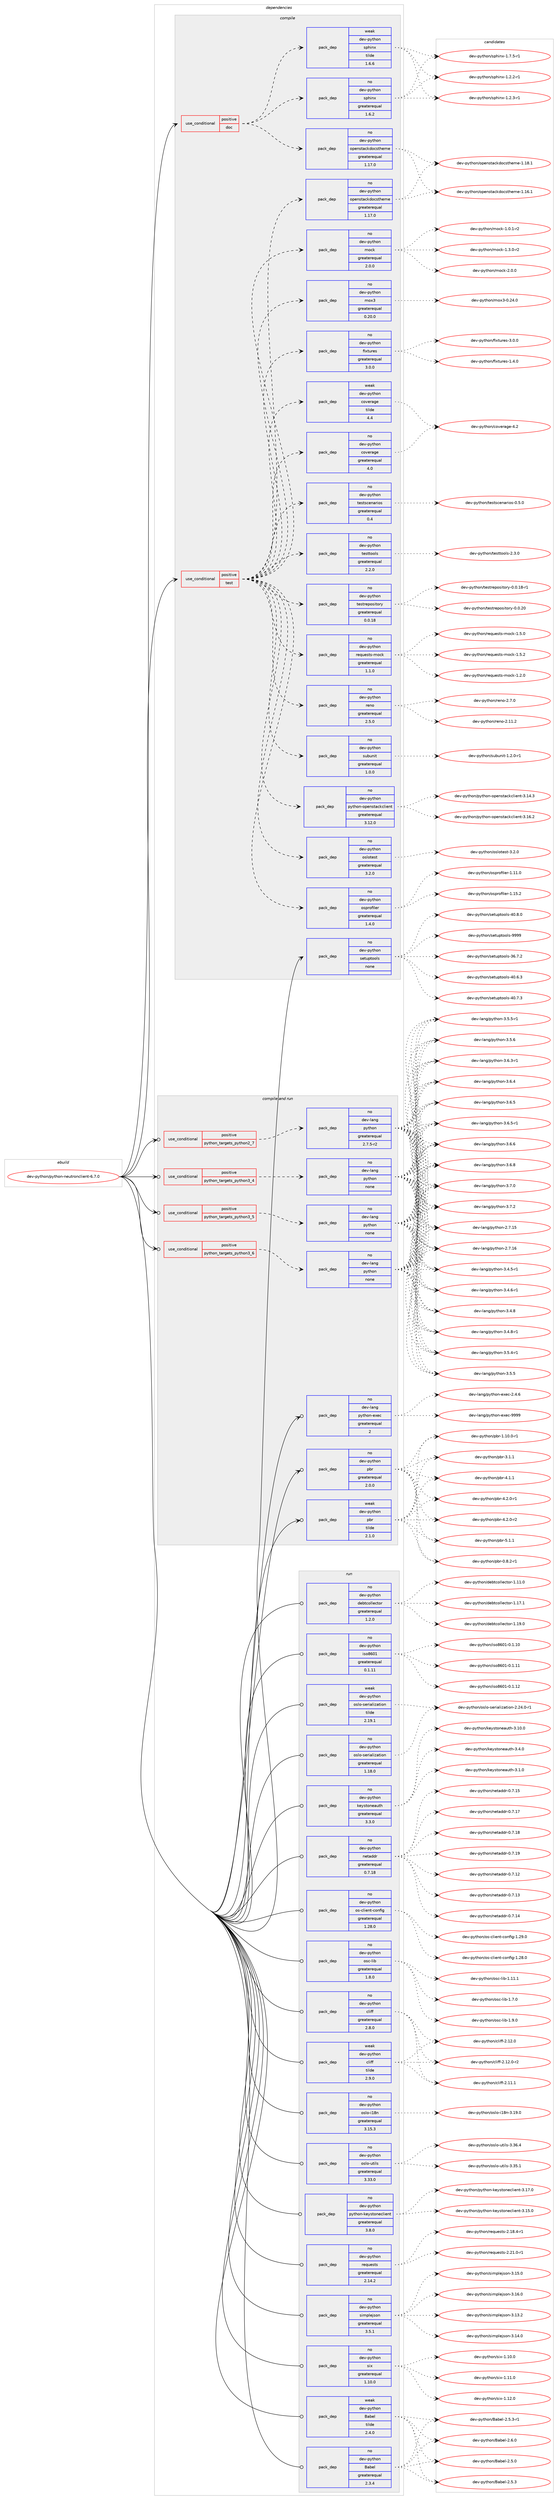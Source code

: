 digraph prolog {

# *************
# Graph options
# *************

newrank=true;
concentrate=true;
compound=true;
graph [rankdir=LR,fontname=Helvetica,fontsize=10,ranksep=1.5];#, ranksep=2.5, nodesep=0.2];
edge  [arrowhead=vee];
node  [fontname=Helvetica,fontsize=10];

# **********
# The ebuild
# **********

subgraph cluster_leftcol {
color=gray;
rank=same;
label=<<i>ebuild</i>>;
id [label="dev-python/python-neutronclient-6.7.0", color=red, width=4, href="../dev-python/python-neutronclient-6.7.0.svg"];
}

# ****************
# The dependencies
# ****************

subgraph cluster_midcol {
color=gray;
label=<<i>dependencies</i>>;
subgraph cluster_compile {
fillcolor="#eeeeee";
style=filled;
label=<<i>compile</i>>;
subgraph cond382905 {
dependency1435980 [label=<<TABLE BORDER="0" CELLBORDER="1" CELLSPACING="0" CELLPADDING="4"><TR><TD ROWSPAN="3" CELLPADDING="10">use_conditional</TD></TR><TR><TD>positive</TD></TR><TR><TD>doc</TD></TR></TABLE>>, shape=none, color=red];
subgraph pack1029721 {
dependency1435981 [label=<<TABLE BORDER="0" CELLBORDER="1" CELLSPACING="0" CELLPADDING="4" WIDTH="220"><TR><TD ROWSPAN="6" CELLPADDING="30">pack_dep</TD></TR><TR><TD WIDTH="110">no</TD></TR><TR><TD>dev-python</TD></TR><TR><TD>openstackdocstheme</TD></TR><TR><TD>greaterequal</TD></TR><TR><TD>1.17.0</TD></TR></TABLE>>, shape=none, color=blue];
}
dependency1435980:e -> dependency1435981:w [weight=20,style="dashed",arrowhead="vee"];
subgraph pack1029722 {
dependency1435982 [label=<<TABLE BORDER="0" CELLBORDER="1" CELLSPACING="0" CELLPADDING="4" WIDTH="220"><TR><TD ROWSPAN="6" CELLPADDING="30">pack_dep</TD></TR><TR><TD WIDTH="110">no</TD></TR><TR><TD>dev-python</TD></TR><TR><TD>sphinx</TD></TR><TR><TD>greaterequal</TD></TR><TR><TD>1.6.2</TD></TR></TABLE>>, shape=none, color=blue];
}
dependency1435980:e -> dependency1435982:w [weight=20,style="dashed",arrowhead="vee"];
subgraph pack1029723 {
dependency1435983 [label=<<TABLE BORDER="0" CELLBORDER="1" CELLSPACING="0" CELLPADDING="4" WIDTH="220"><TR><TD ROWSPAN="6" CELLPADDING="30">pack_dep</TD></TR><TR><TD WIDTH="110">weak</TD></TR><TR><TD>dev-python</TD></TR><TR><TD>sphinx</TD></TR><TR><TD>tilde</TD></TR><TR><TD>1.6.6</TD></TR></TABLE>>, shape=none, color=blue];
}
dependency1435980:e -> dependency1435983:w [weight=20,style="dashed",arrowhead="vee"];
}
id:e -> dependency1435980:w [weight=20,style="solid",arrowhead="vee"];
subgraph cond382906 {
dependency1435984 [label=<<TABLE BORDER="0" CELLBORDER="1" CELLSPACING="0" CELLPADDING="4"><TR><TD ROWSPAN="3" CELLPADDING="10">use_conditional</TD></TR><TR><TD>positive</TD></TR><TR><TD>test</TD></TR></TABLE>>, shape=none, color=red];
subgraph pack1029724 {
dependency1435985 [label=<<TABLE BORDER="0" CELLBORDER="1" CELLSPACING="0" CELLPADDING="4" WIDTH="220"><TR><TD ROWSPAN="6" CELLPADDING="30">pack_dep</TD></TR><TR><TD WIDTH="110">no</TD></TR><TR><TD>dev-python</TD></TR><TR><TD>coverage</TD></TR><TR><TD>greaterequal</TD></TR><TR><TD>4.0</TD></TR></TABLE>>, shape=none, color=blue];
}
dependency1435984:e -> dependency1435985:w [weight=20,style="dashed",arrowhead="vee"];
subgraph pack1029725 {
dependency1435986 [label=<<TABLE BORDER="0" CELLBORDER="1" CELLSPACING="0" CELLPADDING="4" WIDTH="220"><TR><TD ROWSPAN="6" CELLPADDING="30">pack_dep</TD></TR><TR><TD WIDTH="110">weak</TD></TR><TR><TD>dev-python</TD></TR><TR><TD>coverage</TD></TR><TR><TD>tilde</TD></TR><TR><TD>4.4</TD></TR></TABLE>>, shape=none, color=blue];
}
dependency1435984:e -> dependency1435986:w [weight=20,style="dashed",arrowhead="vee"];
subgraph pack1029726 {
dependency1435987 [label=<<TABLE BORDER="0" CELLBORDER="1" CELLSPACING="0" CELLPADDING="4" WIDTH="220"><TR><TD ROWSPAN="6" CELLPADDING="30">pack_dep</TD></TR><TR><TD WIDTH="110">no</TD></TR><TR><TD>dev-python</TD></TR><TR><TD>fixtures</TD></TR><TR><TD>greaterequal</TD></TR><TR><TD>3.0.0</TD></TR></TABLE>>, shape=none, color=blue];
}
dependency1435984:e -> dependency1435987:w [weight=20,style="dashed",arrowhead="vee"];
subgraph pack1029727 {
dependency1435988 [label=<<TABLE BORDER="0" CELLBORDER="1" CELLSPACING="0" CELLPADDING="4" WIDTH="220"><TR><TD ROWSPAN="6" CELLPADDING="30">pack_dep</TD></TR><TR><TD WIDTH="110">no</TD></TR><TR><TD>dev-python</TD></TR><TR><TD>mox3</TD></TR><TR><TD>greaterequal</TD></TR><TR><TD>0.20.0</TD></TR></TABLE>>, shape=none, color=blue];
}
dependency1435984:e -> dependency1435988:w [weight=20,style="dashed",arrowhead="vee"];
subgraph pack1029728 {
dependency1435989 [label=<<TABLE BORDER="0" CELLBORDER="1" CELLSPACING="0" CELLPADDING="4" WIDTH="220"><TR><TD ROWSPAN="6" CELLPADDING="30">pack_dep</TD></TR><TR><TD WIDTH="110">no</TD></TR><TR><TD>dev-python</TD></TR><TR><TD>mock</TD></TR><TR><TD>greaterequal</TD></TR><TR><TD>2.0.0</TD></TR></TABLE>>, shape=none, color=blue];
}
dependency1435984:e -> dependency1435989:w [weight=20,style="dashed",arrowhead="vee"];
subgraph pack1029729 {
dependency1435990 [label=<<TABLE BORDER="0" CELLBORDER="1" CELLSPACING="0" CELLPADDING="4" WIDTH="220"><TR><TD ROWSPAN="6" CELLPADDING="30">pack_dep</TD></TR><TR><TD WIDTH="110">no</TD></TR><TR><TD>dev-python</TD></TR><TR><TD>openstackdocstheme</TD></TR><TR><TD>greaterequal</TD></TR><TR><TD>1.17.0</TD></TR></TABLE>>, shape=none, color=blue];
}
dependency1435984:e -> dependency1435990:w [weight=20,style="dashed",arrowhead="vee"];
subgraph pack1029730 {
dependency1435991 [label=<<TABLE BORDER="0" CELLBORDER="1" CELLSPACING="0" CELLPADDING="4" WIDTH="220"><TR><TD ROWSPAN="6" CELLPADDING="30">pack_dep</TD></TR><TR><TD WIDTH="110">no</TD></TR><TR><TD>dev-python</TD></TR><TR><TD>oslotest</TD></TR><TR><TD>greaterequal</TD></TR><TR><TD>3.2.0</TD></TR></TABLE>>, shape=none, color=blue];
}
dependency1435984:e -> dependency1435991:w [weight=20,style="dashed",arrowhead="vee"];
subgraph pack1029731 {
dependency1435992 [label=<<TABLE BORDER="0" CELLBORDER="1" CELLSPACING="0" CELLPADDING="4" WIDTH="220"><TR><TD ROWSPAN="6" CELLPADDING="30">pack_dep</TD></TR><TR><TD WIDTH="110">no</TD></TR><TR><TD>dev-python</TD></TR><TR><TD>osprofiler</TD></TR><TR><TD>greaterequal</TD></TR><TR><TD>1.4.0</TD></TR></TABLE>>, shape=none, color=blue];
}
dependency1435984:e -> dependency1435992:w [weight=20,style="dashed",arrowhead="vee"];
subgraph pack1029732 {
dependency1435993 [label=<<TABLE BORDER="0" CELLBORDER="1" CELLSPACING="0" CELLPADDING="4" WIDTH="220"><TR><TD ROWSPAN="6" CELLPADDING="30">pack_dep</TD></TR><TR><TD WIDTH="110">no</TD></TR><TR><TD>dev-python</TD></TR><TR><TD>python-openstackclient</TD></TR><TR><TD>greaterequal</TD></TR><TR><TD>3.12.0</TD></TR></TABLE>>, shape=none, color=blue];
}
dependency1435984:e -> dependency1435993:w [weight=20,style="dashed",arrowhead="vee"];
subgraph pack1029733 {
dependency1435994 [label=<<TABLE BORDER="0" CELLBORDER="1" CELLSPACING="0" CELLPADDING="4" WIDTH="220"><TR><TD ROWSPAN="6" CELLPADDING="30">pack_dep</TD></TR><TR><TD WIDTH="110">no</TD></TR><TR><TD>dev-python</TD></TR><TR><TD>subunit</TD></TR><TR><TD>greaterequal</TD></TR><TR><TD>1.0.0</TD></TR></TABLE>>, shape=none, color=blue];
}
dependency1435984:e -> dependency1435994:w [weight=20,style="dashed",arrowhead="vee"];
subgraph pack1029734 {
dependency1435995 [label=<<TABLE BORDER="0" CELLBORDER="1" CELLSPACING="0" CELLPADDING="4" WIDTH="220"><TR><TD ROWSPAN="6" CELLPADDING="30">pack_dep</TD></TR><TR><TD WIDTH="110">no</TD></TR><TR><TD>dev-python</TD></TR><TR><TD>reno</TD></TR><TR><TD>greaterequal</TD></TR><TR><TD>2.5.0</TD></TR></TABLE>>, shape=none, color=blue];
}
dependency1435984:e -> dependency1435995:w [weight=20,style="dashed",arrowhead="vee"];
subgraph pack1029735 {
dependency1435996 [label=<<TABLE BORDER="0" CELLBORDER="1" CELLSPACING="0" CELLPADDING="4" WIDTH="220"><TR><TD ROWSPAN="6" CELLPADDING="30">pack_dep</TD></TR><TR><TD WIDTH="110">no</TD></TR><TR><TD>dev-python</TD></TR><TR><TD>requests-mock</TD></TR><TR><TD>greaterequal</TD></TR><TR><TD>1.1.0</TD></TR></TABLE>>, shape=none, color=blue];
}
dependency1435984:e -> dependency1435996:w [weight=20,style="dashed",arrowhead="vee"];
subgraph pack1029736 {
dependency1435997 [label=<<TABLE BORDER="0" CELLBORDER="1" CELLSPACING="0" CELLPADDING="4" WIDTH="220"><TR><TD ROWSPAN="6" CELLPADDING="30">pack_dep</TD></TR><TR><TD WIDTH="110">no</TD></TR><TR><TD>dev-python</TD></TR><TR><TD>testrepository</TD></TR><TR><TD>greaterequal</TD></TR><TR><TD>0.0.18</TD></TR></TABLE>>, shape=none, color=blue];
}
dependency1435984:e -> dependency1435997:w [weight=20,style="dashed",arrowhead="vee"];
subgraph pack1029737 {
dependency1435998 [label=<<TABLE BORDER="0" CELLBORDER="1" CELLSPACING="0" CELLPADDING="4" WIDTH="220"><TR><TD ROWSPAN="6" CELLPADDING="30">pack_dep</TD></TR><TR><TD WIDTH="110">no</TD></TR><TR><TD>dev-python</TD></TR><TR><TD>testtools</TD></TR><TR><TD>greaterequal</TD></TR><TR><TD>2.2.0</TD></TR></TABLE>>, shape=none, color=blue];
}
dependency1435984:e -> dependency1435998:w [weight=20,style="dashed",arrowhead="vee"];
subgraph pack1029738 {
dependency1435999 [label=<<TABLE BORDER="0" CELLBORDER="1" CELLSPACING="0" CELLPADDING="4" WIDTH="220"><TR><TD ROWSPAN="6" CELLPADDING="30">pack_dep</TD></TR><TR><TD WIDTH="110">no</TD></TR><TR><TD>dev-python</TD></TR><TR><TD>testscenarios</TD></TR><TR><TD>greaterequal</TD></TR><TR><TD>0.4</TD></TR></TABLE>>, shape=none, color=blue];
}
dependency1435984:e -> dependency1435999:w [weight=20,style="dashed",arrowhead="vee"];
}
id:e -> dependency1435984:w [weight=20,style="solid",arrowhead="vee"];
subgraph pack1029739 {
dependency1436000 [label=<<TABLE BORDER="0" CELLBORDER="1" CELLSPACING="0" CELLPADDING="4" WIDTH="220"><TR><TD ROWSPAN="6" CELLPADDING="30">pack_dep</TD></TR><TR><TD WIDTH="110">no</TD></TR><TR><TD>dev-python</TD></TR><TR><TD>setuptools</TD></TR><TR><TD>none</TD></TR><TR><TD></TD></TR></TABLE>>, shape=none, color=blue];
}
id:e -> dependency1436000:w [weight=20,style="solid",arrowhead="vee"];
}
subgraph cluster_compileandrun {
fillcolor="#eeeeee";
style=filled;
label=<<i>compile and run</i>>;
subgraph cond382907 {
dependency1436001 [label=<<TABLE BORDER="0" CELLBORDER="1" CELLSPACING="0" CELLPADDING="4"><TR><TD ROWSPAN="3" CELLPADDING="10">use_conditional</TD></TR><TR><TD>positive</TD></TR><TR><TD>python_targets_python2_7</TD></TR></TABLE>>, shape=none, color=red];
subgraph pack1029740 {
dependency1436002 [label=<<TABLE BORDER="0" CELLBORDER="1" CELLSPACING="0" CELLPADDING="4" WIDTH="220"><TR><TD ROWSPAN="6" CELLPADDING="30">pack_dep</TD></TR><TR><TD WIDTH="110">no</TD></TR><TR><TD>dev-lang</TD></TR><TR><TD>python</TD></TR><TR><TD>greaterequal</TD></TR><TR><TD>2.7.5-r2</TD></TR></TABLE>>, shape=none, color=blue];
}
dependency1436001:e -> dependency1436002:w [weight=20,style="dashed",arrowhead="vee"];
}
id:e -> dependency1436001:w [weight=20,style="solid",arrowhead="odotvee"];
subgraph cond382908 {
dependency1436003 [label=<<TABLE BORDER="0" CELLBORDER="1" CELLSPACING="0" CELLPADDING="4"><TR><TD ROWSPAN="3" CELLPADDING="10">use_conditional</TD></TR><TR><TD>positive</TD></TR><TR><TD>python_targets_python3_4</TD></TR></TABLE>>, shape=none, color=red];
subgraph pack1029741 {
dependency1436004 [label=<<TABLE BORDER="0" CELLBORDER="1" CELLSPACING="0" CELLPADDING="4" WIDTH="220"><TR><TD ROWSPAN="6" CELLPADDING="30">pack_dep</TD></TR><TR><TD WIDTH="110">no</TD></TR><TR><TD>dev-lang</TD></TR><TR><TD>python</TD></TR><TR><TD>none</TD></TR><TR><TD></TD></TR></TABLE>>, shape=none, color=blue];
}
dependency1436003:e -> dependency1436004:w [weight=20,style="dashed",arrowhead="vee"];
}
id:e -> dependency1436003:w [weight=20,style="solid",arrowhead="odotvee"];
subgraph cond382909 {
dependency1436005 [label=<<TABLE BORDER="0" CELLBORDER="1" CELLSPACING="0" CELLPADDING="4"><TR><TD ROWSPAN="3" CELLPADDING="10">use_conditional</TD></TR><TR><TD>positive</TD></TR><TR><TD>python_targets_python3_5</TD></TR></TABLE>>, shape=none, color=red];
subgraph pack1029742 {
dependency1436006 [label=<<TABLE BORDER="0" CELLBORDER="1" CELLSPACING="0" CELLPADDING="4" WIDTH="220"><TR><TD ROWSPAN="6" CELLPADDING="30">pack_dep</TD></TR><TR><TD WIDTH="110">no</TD></TR><TR><TD>dev-lang</TD></TR><TR><TD>python</TD></TR><TR><TD>none</TD></TR><TR><TD></TD></TR></TABLE>>, shape=none, color=blue];
}
dependency1436005:e -> dependency1436006:w [weight=20,style="dashed",arrowhead="vee"];
}
id:e -> dependency1436005:w [weight=20,style="solid",arrowhead="odotvee"];
subgraph cond382910 {
dependency1436007 [label=<<TABLE BORDER="0" CELLBORDER="1" CELLSPACING="0" CELLPADDING="4"><TR><TD ROWSPAN="3" CELLPADDING="10">use_conditional</TD></TR><TR><TD>positive</TD></TR><TR><TD>python_targets_python3_6</TD></TR></TABLE>>, shape=none, color=red];
subgraph pack1029743 {
dependency1436008 [label=<<TABLE BORDER="0" CELLBORDER="1" CELLSPACING="0" CELLPADDING="4" WIDTH="220"><TR><TD ROWSPAN="6" CELLPADDING="30">pack_dep</TD></TR><TR><TD WIDTH="110">no</TD></TR><TR><TD>dev-lang</TD></TR><TR><TD>python</TD></TR><TR><TD>none</TD></TR><TR><TD></TD></TR></TABLE>>, shape=none, color=blue];
}
dependency1436007:e -> dependency1436008:w [weight=20,style="dashed",arrowhead="vee"];
}
id:e -> dependency1436007:w [weight=20,style="solid",arrowhead="odotvee"];
subgraph pack1029744 {
dependency1436009 [label=<<TABLE BORDER="0" CELLBORDER="1" CELLSPACING="0" CELLPADDING="4" WIDTH="220"><TR><TD ROWSPAN="6" CELLPADDING="30">pack_dep</TD></TR><TR><TD WIDTH="110">no</TD></TR><TR><TD>dev-lang</TD></TR><TR><TD>python-exec</TD></TR><TR><TD>greaterequal</TD></TR><TR><TD>2</TD></TR></TABLE>>, shape=none, color=blue];
}
id:e -> dependency1436009:w [weight=20,style="solid",arrowhead="odotvee"];
subgraph pack1029745 {
dependency1436010 [label=<<TABLE BORDER="0" CELLBORDER="1" CELLSPACING="0" CELLPADDING="4" WIDTH="220"><TR><TD ROWSPAN="6" CELLPADDING="30">pack_dep</TD></TR><TR><TD WIDTH="110">no</TD></TR><TR><TD>dev-python</TD></TR><TR><TD>pbr</TD></TR><TR><TD>greaterequal</TD></TR><TR><TD>2.0.0</TD></TR></TABLE>>, shape=none, color=blue];
}
id:e -> dependency1436010:w [weight=20,style="solid",arrowhead="odotvee"];
subgraph pack1029746 {
dependency1436011 [label=<<TABLE BORDER="0" CELLBORDER="1" CELLSPACING="0" CELLPADDING="4" WIDTH="220"><TR><TD ROWSPAN="6" CELLPADDING="30">pack_dep</TD></TR><TR><TD WIDTH="110">weak</TD></TR><TR><TD>dev-python</TD></TR><TR><TD>pbr</TD></TR><TR><TD>tilde</TD></TR><TR><TD>2.1.0</TD></TR></TABLE>>, shape=none, color=blue];
}
id:e -> dependency1436011:w [weight=20,style="solid",arrowhead="odotvee"];
}
subgraph cluster_run {
fillcolor="#eeeeee";
style=filled;
label=<<i>run</i>>;
subgraph pack1029747 {
dependency1436012 [label=<<TABLE BORDER="0" CELLBORDER="1" CELLSPACING="0" CELLPADDING="4" WIDTH="220"><TR><TD ROWSPAN="6" CELLPADDING="30">pack_dep</TD></TR><TR><TD WIDTH="110">no</TD></TR><TR><TD>dev-python</TD></TR><TR><TD>Babel</TD></TR><TR><TD>greaterequal</TD></TR><TR><TD>2.3.4</TD></TR></TABLE>>, shape=none, color=blue];
}
id:e -> dependency1436012:w [weight=20,style="solid",arrowhead="odot"];
subgraph pack1029748 {
dependency1436013 [label=<<TABLE BORDER="0" CELLBORDER="1" CELLSPACING="0" CELLPADDING="4" WIDTH="220"><TR><TD ROWSPAN="6" CELLPADDING="30">pack_dep</TD></TR><TR><TD WIDTH="110">no</TD></TR><TR><TD>dev-python</TD></TR><TR><TD>cliff</TD></TR><TR><TD>greaterequal</TD></TR><TR><TD>2.8.0</TD></TR></TABLE>>, shape=none, color=blue];
}
id:e -> dependency1436013:w [weight=20,style="solid",arrowhead="odot"];
subgraph pack1029749 {
dependency1436014 [label=<<TABLE BORDER="0" CELLBORDER="1" CELLSPACING="0" CELLPADDING="4" WIDTH="220"><TR><TD ROWSPAN="6" CELLPADDING="30">pack_dep</TD></TR><TR><TD WIDTH="110">no</TD></TR><TR><TD>dev-python</TD></TR><TR><TD>debtcollector</TD></TR><TR><TD>greaterequal</TD></TR><TR><TD>1.2.0</TD></TR></TABLE>>, shape=none, color=blue];
}
id:e -> dependency1436014:w [weight=20,style="solid",arrowhead="odot"];
subgraph pack1029750 {
dependency1436015 [label=<<TABLE BORDER="0" CELLBORDER="1" CELLSPACING="0" CELLPADDING="4" WIDTH="220"><TR><TD ROWSPAN="6" CELLPADDING="30">pack_dep</TD></TR><TR><TD WIDTH="110">no</TD></TR><TR><TD>dev-python</TD></TR><TR><TD>iso8601</TD></TR><TR><TD>greaterequal</TD></TR><TR><TD>0.1.11</TD></TR></TABLE>>, shape=none, color=blue];
}
id:e -> dependency1436015:w [weight=20,style="solid",arrowhead="odot"];
subgraph pack1029751 {
dependency1436016 [label=<<TABLE BORDER="0" CELLBORDER="1" CELLSPACING="0" CELLPADDING="4" WIDTH="220"><TR><TD ROWSPAN="6" CELLPADDING="30">pack_dep</TD></TR><TR><TD WIDTH="110">no</TD></TR><TR><TD>dev-python</TD></TR><TR><TD>keystoneauth</TD></TR><TR><TD>greaterequal</TD></TR><TR><TD>3.3.0</TD></TR></TABLE>>, shape=none, color=blue];
}
id:e -> dependency1436016:w [weight=20,style="solid",arrowhead="odot"];
subgraph pack1029752 {
dependency1436017 [label=<<TABLE BORDER="0" CELLBORDER="1" CELLSPACING="0" CELLPADDING="4" WIDTH="220"><TR><TD ROWSPAN="6" CELLPADDING="30">pack_dep</TD></TR><TR><TD WIDTH="110">no</TD></TR><TR><TD>dev-python</TD></TR><TR><TD>netaddr</TD></TR><TR><TD>greaterequal</TD></TR><TR><TD>0.7.18</TD></TR></TABLE>>, shape=none, color=blue];
}
id:e -> dependency1436017:w [weight=20,style="solid",arrowhead="odot"];
subgraph pack1029753 {
dependency1436018 [label=<<TABLE BORDER="0" CELLBORDER="1" CELLSPACING="0" CELLPADDING="4" WIDTH="220"><TR><TD ROWSPAN="6" CELLPADDING="30">pack_dep</TD></TR><TR><TD WIDTH="110">no</TD></TR><TR><TD>dev-python</TD></TR><TR><TD>os-client-config</TD></TR><TR><TD>greaterequal</TD></TR><TR><TD>1.28.0</TD></TR></TABLE>>, shape=none, color=blue];
}
id:e -> dependency1436018:w [weight=20,style="solid",arrowhead="odot"];
subgraph pack1029754 {
dependency1436019 [label=<<TABLE BORDER="0" CELLBORDER="1" CELLSPACING="0" CELLPADDING="4" WIDTH="220"><TR><TD ROWSPAN="6" CELLPADDING="30">pack_dep</TD></TR><TR><TD WIDTH="110">no</TD></TR><TR><TD>dev-python</TD></TR><TR><TD>osc-lib</TD></TR><TR><TD>greaterequal</TD></TR><TR><TD>1.8.0</TD></TR></TABLE>>, shape=none, color=blue];
}
id:e -> dependency1436019:w [weight=20,style="solid",arrowhead="odot"];
subgraph pack1029755 {
dependency1436020 [label=<<TABLE BORDER="0" CELLBORDER="1" CELLSPACING="0" CELLPADDING="4" WIDTH="220"><TR><TD ROWSPAN="6" CELLPADDING="30">pack_dep</TD></TR><TR><TD WIDTH="110">no</TD></TR><TR><TD>dev-python</TD></TR><TR><TD>oslo-i18n</TD></TR><TR><TD>greaterequal</TD></TR><TR><TD>3.15.3</TD></TR></TABLE>>, shape=none, color=blue];
}
id:e -> dependency1436020:w [weight=20,style="solid",arrowhead="odot"];
subgraph pack1029756 {
dependency1436021 [label=<<TABLE BORDER="0" CELLBORDER="1" CELLSPACING="0" CELLPADDING="4" WIDTH="220"><TR><TD ROWSPAN="6" CELLPADDING="30">pack_dep</TD></TR><TR><TD WIDTH="110">no</TD></TR><TR><TD>dev-python</TD></TR><TR><TD>oslo-serialization</TD></TR><TR><TD>greaterequal</TD></TR><TR><TD>1.18.0</TD></TR></TABLE>>, shape=none, color=blue];
}
id:e -> dependency1436021:w [weight=20,style="solid",arrowhead="odot"];
subgraph pack1029757 {
dependency1436022 [label=<<TABLE BORDER="0" CELLBORDER="1" CELLSPACING="0" CELLPADDING="4" WIDTH="220"><TR><TD ROWSPAN="6" CELLPADDING="30">pack_dep</TD></TR><TR><TD WIDTH="110">no</TD></TR><TR><TD>dev-python</TD></TR><TR><TD>oslo-utils</TD></TR><TR><TD>greaterequal</TD></TR><TR><TD>3.33.0</TD></TR></TABLE>>, shape=none, color=blue];
}
id:e -> dependency1436022:w [weight=20,style="solid",arrowhead="odot"];
subgraph pack1029758 {
dependency1436023 [label=<<TABLE BORDER="0" CELLBORDER="1" CELLSPACING="0" CELLPADDING="4" WIDTH="220"><TR><TD ROWSPAN="6" CELLPADDING="30">pack_dep</TD></TR><TR><TD WIDTH="110">no</TD></TR><TR><TD>dev-python</TD></TR><TR><TD>python-keystoneclient</TD></TR><TR><TD>greaterequal</TD></TR><TR><TD>3.8.0</TD></TR></TABLE>>, shape=none, color=blue];
}
id:e -> dependency1436023:w [weight=20,style="solid",arrowhead="odot"];
subgraph pack1029759 {
dependency1436024 [label=<<TABLE BORDER="0" CELLBORDER="1" CELLSPACING="0" CELLPADDING="4" WIDTH="220"><TR><TD ROWSPAN="6" CELLPADDING="30">pack_dep</TD></TR><TR><TD WIDTH="110">no</TD></TR><TR><TD>dev-python</TD></TR><TR><TD>requests</TD></TR><TR><TD>greaterequal</TD></TR><TR><TD>2.14.2</TD></TR></TABLE>>, shape=none, color=blue];
}
id:e -> dependency1436024:w [weight=20,style="solid",arrowhead="odot"];
subgraph pack1029760 {
dependency1436025 [label=<<TABLE BORDER="0" CELLBORDER="1" CELLSPACING="0" CELLPADDING="4" WIDTH="220"><TR><TD ROWSPAN="6" CELLPADDING="30">pack_dep</TD></TR><TR><TD WIDTH="110">no</TD></TR><TR><TD>dev-python</TD></TR><TR><TD>simplejson</TD></TR><TR><TD>greaterequal</TD></TR><TR><TD>3.5.1</TD></TR></TABLE>>, shape=none, color=blue];
}
id:e -> dependency1436025:w [weight=20,style="solid",arrowhead="odot"];
subgraph pack1029761 {
dependency1436026 [label=<<TABLE BORDER="0" CELLBORDER="1" CELLSPACING="0" CELLPADDING="4" WIDTH="220"><TR><TD ROWSPAN="6" CELLPADDING="30">pack_dep</TD></TR><TR><TD WIDTH="110">no</TD></TR><TR><TD>dev-python</TD></TR><TR><TD>six</TD></TR><TR><TD>greaterequal</TD></TR><TR><TD>1.10.0</TD></TR></TABLE>>, shape=none, color=blue];
}
id:e -> dependency1436026:w [weight=20,style="solid",arrowhead="odot"];
subgraph pack1029762 {
dependency1436027 [label=<<TABLE BORDER="0" CELLBORDER="1" CELLSPACING="0" CELLPADDING="4" WIDTH="220"><TR><TD ROWSPAN="6" CELLPADDING="30">pack_dep</TD></TR><TR><TD WIDTH="110">weak</TD></TR><TR><TD>dev-python</TD></TR><TR><TD>Babel</TD></TR><TR><TD>tilde</TD></TR><TR><TD>2.4.0</TD></TR></TABLE>>, shape=none, color=blue];
}
id:e -> dependency1436027:w [weight=20,style="solid",arrowhead="odot"];
subgraph pack1029763 {
dependency1436028 [label=<<TABLE BORDER="0" CELLBORDER="1" CELLSPACING="0" CELLPADDING="4" WIDTH="220"><TR><TD ROWSPAN="6" CELLPADDING="30">pack_dep</TD></TR><TR><TD WIDTH="110">weak</TD></TR><TR><TD>dev-python</TD></TR><TR><TD>cliff</TD></TR><TR><TD>tilde</TD></TR><TR><TD>2.9.0</TD></TR></TABLE>>, shape=none, color=blue];
}
id:e -> dependency1436028:w [weight=20,style="solid",arrowhead="odot"];
subgraph pack1029764 {
dependency1436029 [label=<<TABLE BORDER="0" CELLBORDER="1" CELLSPACING="0" CELLPADDING="4" WIDTH="220"><TR><TD ROWSPAN="6" CELLPADDING="30">pack_dep</TD></TR><TR><TD WIDTH="110">weak</TD></TR><TR><TD>dev-python</TD></TR><TR><TD>oslo-serialization</TD></TR><TR><TD>tilde</TD></TR><TR><TD>2.19.1</TD></TR></TABLE>>, shape=none, color=blue];
}
id:e -> dependency1436029:w [weight=20,style="solid",arrowhead="odot"];
}
}

# **************
# The candidates
# **************

subgraph cluster_choices {
rank=same;
color=gray;
label=<<i>candidates</i>>;

subgraph choice1029721 {
color=black;
nodesep=1;
choice100101118451121211161041111104711111210111011511697991071001119911511610410110910145494649544649 [label="dev-python/openstackdocstheme-1.16.1", color=red, width=4,href="../dev-python/openstackdocstheme-1.16.1.svg"];
choice100101118451121211161041111104711111210111011511697991071001119911511610410110910145494649564649 [label="dev-python/openstackdocstheme-1.18.1", color=red, width=4,href="../dev-python/openstackdocstheme-1.18.1.svg"];
dependency1435981:e -> choice100101118451121211161041111104711111210111011511697991071001119911511610410110910145494649544649:w [style=dotted,weight="100"];
dependency1435981:e -> choice100101118451121211161041111104711111210111011511697991071001119911511610410110910145494649564649:w [style=dotted,weight="100"];
}
subgraph choice1029722 {
color=black;
nodesep=1;
choice10010111845112121116104111110471151121041051101204549465046504511449 [label="dev-python/sphinx-1.2.2-r1", color=red, width=4,href="../dev-python/sphinx-1.2.2-r1.svg"];
choice10010111845112121116104111110471151121041051101204549465046514511449 [label="dev-python/sphinx-1.2.3-r1", color=red, width=4,href="../dev-python/sphinx-1.2.3-r1.svg"];
choice10010111845112121116104111110471151121041051101204549465546534511449 [label="dev-python/sphinx-1.7.5-r1", color=red, width=4,href="../dev-python/sphinx-1.7.5-r1.svg"];
dependency1435982:e -> choice10010111845112121116104111110471151121041051101204549465046504511449:w [style=dotted,weight="100"];
dependency1435982:e -> choice10010111845112121116104111110471151121041051101204549465046514511449:w [style=dotted,weight="100"];
dependency1435982:e -> choice10010111845112121116104111110471151121041051101204549465546534511449:w [style=dotted,weight="100"];
}
subgraph choice1029723 {
color=black;
nodesep=1;
choice10010111845112121116104111110471151121041051101204549465046504511449 [label="dev-python/sphinx-1.2.2-r1", color=red, width=4,href="../dev-python/sphinx-1.2.2-r1.svg"];
choice10010111845112121116104111110471151121041051101204549465046514511449 [label="dev-python/sphinx-1.2.3-r1", color=red, width=4,href="../dev-python/sphinx-1.2.3-r1.svg"];
choice10010111845112121116104111110471151121041051101204549465546534511449 [label="dev-python/sphinx-1.7.5-r1", color=red, width=4,href="../dev-python/sphinx-1.7.5-r1.svg"];
dependency1435983:e -> choice10010111845112121116104111110471151121041051101204549465046504511449:w [style=dotted,weight="100"];
dependency1435983:e -> choice10010111845112121116104111110471151121041051101204549465046514511449:w [style=dotted,weight="100"];
dependency1435983:e -> choice10010111845112121116104111110471151121041051101204549465546534511449:w [style=dotted,weight="100"];
}
subgraph choice1029724 {
color=black;
nodesep=1;
choice1001011184511212111610411111047991111181011149710310145524650 [label="dev-python/coverage-4.2", color=red, width=4,href="../dev-python/coverage-4.2.svg"];
dependency1435985:e -> choice1001011184511212111610411111047991111181011149710310145524650:w [style=dotted,weight="100"];
}
subgraph choice1029725 {
color=black;
nodesep=1;
choice1001011184511212111610411111047991111181011149710310145524650 [label="dev-python/coverage-4.2", color=red, width=4,href="../dev-python/coverage-4.2.svg"];
dependency1435986:e -> choice1001011184511212111610411111047991111181011149710310145524650:w [style=dotted,weight="100"];
}
subgraph choice1029726 {
color=black;
nodesep=1;
choice1001011184511212111610411111047102105120116117114101115454946524648 [label="dev-python/fixtures-1.4.0", color=red, width=4,href="../dev-python/fixtures-1.4.0.svg"];
choice1001011184511212111610411111047102105120116117114101115455146484648 [label="dev-python/fixtures-3.0.0", color=red, width=4,href="../dev-python/fixtures-3.0.0.svg"];
dependency1435987:e -> choice1001011184511212111610411111047102105120116117114101115454946524648:w [style=dotted,weight="100"];
dependency1435987:e -> choice1001011184511212111610411111047102105120116117114101115455146484648:w [style=dotted,weight="100"];
}
subgraph choice1029727 {
color=black;
nodesep=1;
choice10010111845112121116104111110471091111205145484650524648 [label="dev-python/mox3-0.24.0", color=red, width=4,href="../dev-python/mox3-0.24.0.svg"];
dependency1435988:e -> choice10010111845112121116104111110471091111205145484650524648:w [style=dotted,weight="100"];
}
subgraph choice1029728 {
color=black;
nodesep=1;
choice1001011184511212111610411111047109111991074549464846494511450 [label="dev-python/mock-1.0.1-r2", color=red, width=4,href="../dev-python/mock-1.0.1-r2.svg"];
choice1001011184511212111610411111047109111991074549465146484511450 [label="dev-python/mock-1.3.0-r2", color=red, width=4,href="../dev-python/mock-1.3.0-r2.svg"];
choice100101118451121211161041111104710911199107455046484648 [label="dev-python/mock-2.0.0", color=red, width=4,href="../dev-python/mock-2.0.0.svg"];
dependency1435989:e -> choice1001011184511212111610411111047109111991074549464846494511450:w [style=dotted,weight="100"];
dependency1435989:e -> choice1001011184511212111610411111047109111991074549465146484511450:w [style=dotted,weight="100"];
dependency1435989:e -> choice100101118451121211161041111104710911199107455046484648:w [style=dotted,weight="100"];
}
subgraph choice1029729 {
color=black;
nodesep=1;
choice100101118451121211161041111104711111210111011511697991071001119911511610410110910145494649544649 [label="dev-python/openstackdocstheme-1.16.1", color=red, width=4,href="../dev-python/openstackdocstheme-1.16.1.svg"];
choice100101118451121211161041111104711111210111011511697991071001119911511610410110910145494649564649 [label="dev-python/openstackdocstheme-1.18.1", color=red, width=4,href="../dev-python/openstackdocstheme-1.18.1.svg"];
dependency1435990:e -> choice100101118451121211161041111104711111210111011511697991071001119911511610410110910145494649544649:w [style=dotted,weight="100"];
dependency1435990:e -> choice100101118451121211161041111104711111210111011511697991071001119911511610410110910145494649564649:w [style=dotted,weight="100"];
}
subgraph choice1029730 {
color=black;
nodesep=1;
choice1001011184511212111610411111047111115108111116101115116455146504648 [label="dev-python/oslotest-3.2.0", color=red, width=4,href="../dev-python/oslotest-3.2.0.svg"];
dependency1435991:e -> choice1001011184511212111610411111047111115108111116101115116455146504648:w [style=dotted,weight="100"];
}
subgraph choice1029731 {
color=black;
nodesep=1;
choice100101118451121211161041111104711111511211411110210510810111445494649494648 [label="dev-python/osprofiler-1.11.0", color=red, width=4,href="../dev-python/osprofiler-1.11.0.svg"];
choice100101118451121211161041111104711111511211411110210510810111445494649534650 [label="dev-python/osprofiler-1.15.2", color=red, width=4,href="../dev-python/osprofiler-1.15.2.svg"];
dependency1435992:e -> choice100101118451121211161041111104711111511211411110210510810111445494649494648:w [style=dotted,weight="100"];
dependency1435992:e -> choice100101118451121211161041111104711111511211411110210510810111445494649534650:w [style=dotted,weight="100"];
}
subgraph choice1029732 {
color=black;
nodesep=1;
choice10010111845112121116104111110471121211161041111104511111210111011511697991079910810510111011645514649524651 [label="dev-python/python-openstackclient-3.14.3", color=red, width=4,href="../dev-python/python-openstackclient-3.14.3.svg"];
choice10010111845112121116104111110471121211161041111104511111210111011511697991079910810510111011645514649544650 [label="dev-python/python-openstackclient-3.16.2", color=red, width=4,href="../dev-python/python-openstackclient-3.16.2.svg"];
dependency1435993:e -> choice10010111845112121116104111110471121211161041111104511111210111011511697991079910810510111011645514649524651:w [style=dotted,weight="100"];
dependency1435993:e -> choice10010111845112121116104111110471121211161041111104511111210111011511697991079910810510111011645514649544650:w [style=dotted,weight="100"];
}
subgraph choice1029733 {
color=black;
nodesep=1;
choice1001011184511212111610411111047115117981171101051164549465046484511449 [label="dev-python/subunit-1.2.0-r1", color=red, width=4,href="../dev-python/subunit-1.2.0-r1.svg"];
dependency1435994:e -> choice1001011184511212111610411111047115117981171101051164549465046484511449:w [style=dotted,weight="100"];
}
subgraph choice1029734 {
color=black;
nodesep=1;
choice100101118451121211161041111104711410111011145504649494650 [label="dev-python/reno-2.11.2", color=red, width=4,href="../dev-python/reno-2.11.2.svg"];
choice1001011184511212111610411111047114101110111455046554648 [label="dev-python/reno-2.7.0", color=red, width=4,href="../dev-python/reno-2.7.0.svg"];
dependency1435995:e -> choice100101118451121211161041111104711410111011145504649494650:w [style=dotted,weight="100"];
dependency1435995:e -> choice1001011184511212111610411111047114101110111455046554648:w [style=dotted,weight="100"];
}
subgraph choice1029735 {
color=black;
nodesep=1;
choice10010111845112121116104111110471141011131171011151161154510911199107454946504648 [label="dev-python/requests-mock-1.2.0", color=red, width=4,href="../dev-python/requests-mock-1.2.0.svg"];
choice10010111845112121116104111110471141011131171011151161154510911199107454946534648 [label="dev-python/requests-mock-1.5.0", color=red, width=4,href="../dev-python/requests-mock-1.5.0.svg"];
choice10010111845112121116104111110471141011131171011151161154510911199107454946534650 [label="dev-python/requests-mock-1.5.2", color=red, width=4,href="../dev-python/requests-mock-1.5.2.svg"];
dependency1435996:e -> choice10010111845112121116104111110471141011131171011151161154510911199107454946504648:w [style=dotted,weight="100"];
dependency1435996:e -> choice10010111845112121116104111110471141011131171011151161154510911199107454946534648:w [style=dotted,weight="100"];
dependency1435996:e -> choice10010111845112121116104111110471141011131171011151161154510911199107454946534650:w [style=dotted,weight="100"];
}
subgraph choice1029736 {
color=black;
nodesep=1;
choice1001011184511212111610411111047116101115116114101112111115105116111114121454846484649564511449 [label="dev-python/testrepository-0.0.18-r1", color=red, width=4,href="../dev-python/testrepository-0.0.18-r1.svg"];
choice100101118451121211161041111104711610111511611410111211111510511611111412145484648465048 [label="dev-python/testrepository-0.0.20", color=red, width=4,href="../dev-python/testrepository-0.0.20.svg"];
dependency1435997:e -> choice1001011184511212111610411111047116101115116114101112111115105116111114121454846484649564511449:w [style=dotted,weight="100"];
dependency1435997:e -> choice100101118451121211161041111104711610111511611410111211111510511611111412145484648465048:w [style=dotted,weight="100"];
}
subgraph choice1029737 {
color=black;
nodesep=1;
choice1001011184511212111610411111047116101115116116111111108115455046514648 [label="dev-python/testtools-2.3.0", color=red, width=4,href="../dev-python/testtools-2.3.0.svg"];
dependency1435998:e -> choice1001011184511212111610411111047116101115116116111111108115455046514648:w [style=dotted,weight="100"];
}
subgraph choice1029738 {
color=black;
nodesep=1;
choice10010111845112121116104111110471161011151161159910111097114105111115454846534648 [label="dev-python/testscenarios-0.5.0", color=red, width=4,href="../dev-python/testscenarios-0.5.0.svg"];
dependency1435999:e -> choice10010111845112121116104111110471161011151161159910111097114105111115454846534648:w [style=dotted,weight="100"];
}
subgraph choice1029739 {
color=black;
nodesep=1;
choice100101118451121211161041111104711510111611711211611111110811545515446554650 [label="dev-python/setuptools-36.7.2", color=red, width=4,href="../dev-python/setuptools-36.7.2.svg"];
choice100101118451121211161041111104711510111611711211611111110811545524846544651 [label="dev-python/setuptools-40.6.3", color=red, width=4,href="../dev-python/setuptools-40.6.3.svg"];
choice100101118451121211161041111104711510111611711211611111110811545524846554651 [label="dev-python/setuptools-40.7.3", color=red, width=4,href="../dev-python/setuptools-40.7.3.svg"];
choice100101118451121211161041111104711510111611711211611111110811545524846564648 [label="dev-python/setuptools-40.8.0", color=red, width=4,href="../dev-python/setuptools-40.8.0.svg"];
choice10010111845112121116104111110471151011161171121161111111081154557575757 [label="dev-python/setuptools-9999", color=red, width=4,href="../dev-python/setuptools-9999.svg"];
dependency1436000:e -> choice100101118451121211161041111104711510111611711211611111110811545515446554650:w [style=dotted,weight="100"];
dependency1436000:e -> choice100101118451121211161041111104711510111611711211611111110811545524846544651:w [style=dotted,weight="100"];
dependency1436000:e -> choice100101118451121211161041111104711510111611711211611111110811545524846554651:w [style=dotted,weight="100"];
dependency1436000:e -> choice100101118451121211161041111104711510111611711211611111110811545524846564648:w [style=dotted,weight="100"];
dependency1436000:e -> choice10010111845112121116104111110471151011161171121161111111081154557575757:w [style=dotted,weight="100"];
}
subgraph choice1029740 {
color=black;
nodesep=1;
choice10010111845108971101034711212111610411111045504655464953 [label="dev-lang/python-2.7.15", color=red, width=4,href="../dev-lang/python-2.7.15.svg"];
choice10010111845108971101034711212111610411111045504655464954 [label="dev-lang/python-2.7.16", color=red, width=4,href="../dev-lang/python-2.7.16.svg"];
choice1001011184510897110103471121211161041111104551465246534511449 [label="dev-lang/python-3.4.5-r1", color=red, width=4,href="../dev-lang/python-3.4.5-r1.svg"];
choice1001011184510897110103471121211161041111104551465246544511449 [label="dev-lang/python-3.4.6-r1", color=red, width=4,href="../dev-lang/python-3.4.6-r1.svg"];
choice100101118451089711010347112121116104111110455146524656 [label="dev-lang/python-3.4.8", color=red, width=4,href="../dev-lang/python-3.4.8.svg"];
choice1001011184510897110103471121211161041111104551465246564511449 [label="dev-lang/python-3.4.8-r1", color=red, width=4,href="../dev-lang/python-3.4.8-r1.svg"];
choice1001011184510897110103471121211161041111104551465346524511449 [label="dev-lang/python-3.5.4-r1", color=red, width=4,href="../dev-lang/python-3.5.4-r1.svg"];
choice100101118451089711010347112121116104111110455146534653 [label="dev-lang/python-3.5.5", color=red, width=4,href="../dev-lang/python-3.5.5.svg"];
choice1001011184510897110103471121211161041111104551465346534511449 [label="dev-lang/python-3.5.5-r1", color=red, width=4,href="../dev-lang/python-3.5.5-r1.svg"];
choice100101118451089711010347112121116104111110455146534654 [label="dev-lang/python-3.5.6", color=red, width=4,href="../dev-lang/python-3.5.6.svg"];
choice1001011184510897110103471121211161041111104551465446514511449 [label="dev-lang/python-3.6.3-r1", color=red, width=4,href="../dev-lang/python-3.6.3-r1.svg"];
choice100101118451089711010347112121116104111110455146544652 [label="dev-lang/python-3.6.4", color=red, width=4,href="../dev-lang/python-3.6.4.svg"];
choice100101118451089711010347112121116104111110455146544653 [label="dev-lang/python-3.6.5", color=red, width=4,href="../dev-lang/python-3.6.5.svg"];
choice1001011184510897110103471121211161041111104551465446534511449 [label="dev-lang/python-3.6.5-r1", color=red, width=4,href="../dev-lang/python-3.6.5-r1.svg"];
choice100101118451089711010347112121116104111110455146544654 [label="dev-lang/python-3.6.6", color=red, width=4,href="../dev-lang/python-3.6.6.svg"];
choice100101118451089711010347112121116104111110455146544656 [label="dev-lang/python-3.6.8", color=red, width=4,href="../dev-lang/python-3.6.8.svg"];
choice100101118451089711010347112121116104111110455146554648 [label="dev-lang/python-3.7.0", color=red, width=4,href="../dev-lang/python-3.7.0.svg"];
choice100101118451089711010347112121116104111110455146554650 [label="dev-lang/python-3.7.2", color=red, width=4,href="../dev-lang/python-3.7.2.svg"];
dependency1436002:e -> choice10010111845108971101034711212111610411111045504655464953:w [style=dotted,weight="100"];
dependency1436002:e -> choice10010111845108971101034711212111610411111045504655464954:w [style=dotted,weight="100"];
dependency1436002:e -> choice1001011184510897110103471121211161041111104551465246534511449:w [style=dotted,weight="100"];
dependency1436002:e -> choice1001011184510897110103471121211161041111104551465246544511449:w [style=dotted,weight="100"];
dependency1436002:e -> choice100101118451089711010347112121116104111110455146524656:w [style=dotted,weight="100"];
dependency1436002:e -> choice1001011184510897110103471121211161041111104551465246564511449:w [style=dotted,weight="100"];
dependency1436002:e -> choice1001011184510897110103471121211161041111104551465346524511449:w [style=dotted,weight="100"];
dependency1436002:e -> choice100101118451089711010347112121116104111110455146534653:w [style=dotted,weight="100"];
dependency1436002:e -> choice1001011184510897110103471121211161041111104551465346534511449:w [style=dotted,weight="100"];
dependency1436002:e -> choice100101118451089711010347112121116104111110455146534654:w [style=dotted,weight="100"];
dependency1436002:e -> choice1001011184510897110103471121211161041111104551465446514511449:w [style=dotted,weight="100"];
dependency1436002:e -> choice100101118451089711010347112121116104111110455146544652:w [style=dotted,weight="100"];
dependency1436002:e -> choice100101118451089711010347112121116104111110455146544653:w [style=dotted,weight="100"];
dependency1436002:e -> choice1001011184510897110103471121211161041111104551465446534511449:w [style=dotted,weight="100"];
dependency1436002:e -> choice100101118451089711010347112121116104111110455146544654:w [style=dotted,weight="100"];
dependency1436002:e -> choice100101118451089711010347112121116104111110455146544656:w [style=dotted,weight="100"];
dependency1436002:e -> choice100101118451089711010347112121116104111110455146554648:w [style=dotted,weight="100"];
dependency1436002:e -> choice100101118451089711010347112121116104111110455146554650:w [style=dotted,weight="100"];
}
subgraph choice1029741 {
color=black;
nodesep=1;
choice10010111845108971101034711212111610411111045504655464953 [label="dev-lang/python-2.7.15", color=red, width=4,href="../dev-lang/python-2.7.15.svg"];
choice10010111845108971101034711212111610411111045504655464954 [label="dev-lang/python-2.7.16", color=red, width=4,href="../dev-lang/python-2.7.16.svg"];
choice1001011184510897110103471121211161041111104551465246534511449 [label="dev-lang/python-3.4.5-r1", color=red, width=4,href="../dev-lang/python-3.4.5-r1.svg"];
choice1001011184510897110103471121211161041111104551465246544511449 [label="dev-lang/python-3.4.6-r1", color=red, width=4,href="../dev-lang/python-3.4.6-r1.svg"];
choice100101118451089711010347112121116104111110455146524656 [label="dev-lang/python-3.4.8", color=red, width=4,href="../dev-lang/python-3.4.8.svg"];
choice1001011184510897110103471121211161041111104551465246564511449 [label="dev-lang/python-3.4.8-r1", color=red, width=4,href="../dev-lang/python-3.4.8-r1.svg"];
choice1001011184510897110103471121211161041111104551465346524511449 [label="dev-lang/python-3.5.4-r1", color=red, width=4,href="../dev-lang/python-3.5.4-r1.svg"];
choice100101118451089711010347112121116104111110455146534653 [label="dev-lang/python-3.5.5", color=red, width=4,href="../dev-lang/python-3.5.5.svg"];
choice1001011184510897110103471121211161041111104551465346534511449 [label="dev-lang/python-3.5.5-r1", color=red, width=4,href="../dev-lang/python-3.5.5-r1.svg"];
choice100101118451089711010347112121116104111110455146534654 [label="dev-lang/python-3.5.6", color=red, width=4,href="../dev-lang/python-3.5.6.svg"];
choice1001011184510897110103471121211161041111104551465446514511449 [label="dev-lang/python-3.6.3-r1", color=red, width=4,href="../dev-lang/python-3.6.3-r1.svg"];
choice100101118451089711010347112121116104111110455146544652 [label="dev-lang/python-3.6.4", color=red, width=4,href="../dev-lang/python-3.6.4.svg"];
choice100101118451089711010347112121116104111110455146544653 [label="dev-lang/python-3.6.5", color=red, width=4,href="../dev-lang/python-3.6.5.svg"];
choice1001011184510897110103471121211161041111104551465446534511449 [label="dev-lang/python-3.6.5-r1", color=red, width=4,href="../dev-lang/python-3.6.5-r1.svg"];
choice100101118451089711010347112121116104111110455146544654 [label="dev-lang/python-3.6.6", color=red, width=4,href="../dev-lang/python-3.6.6.svg"];
choice100101118451089711010347112121116104111110455146544656 [label="dev-lang/python-3.6.8", color=red, width=4,href="../dev-lang/python-3.6.8.svg"];
choice100101118451089711010347112121116104111110455146554648 [label="dev-lang/python-3.7.0", color=red, width=4,href="../dev-lang/python-3.7.0.svg"];
choice100101118451089711010347112121116104111110455146554650 [label="dev-lang/python-3.7.2", color=red, width=4,href="../dev-lang/python-3.7.2.svg"];
dependency1436004:e -> choice10010111845108971101034711212111610411111045504655464953:w [style=dotted,weight="100"];
dependency1436004:e -> choice10010111845108971101034711212111610411111045504655464954:w [style=dotted,weight="100"];
dependency1436004:e -> choice1001011184510897110103471121211161041111104551465246534511449:w [style=dotted,weight="100"];
dependency1436004:e -> choice1001011184510897110103471121211161041111104551465246544511449:w [style=dotted,weight="100"];
dependency1436004:e -> choice100101118451089711010347112121116104111110455146524656:w [style=dotted,weight="100"];
dependency1436004:e -> choice1001011184510897110103471121211161041111104551465246564511449:w [style=dotted,weight="100"];
dependency1436004:e -> choice1001011184510897110103471121211161041111104551465346524511449:w [style=dotted,weight="100"];
dependency1436004:e -> choice100101118451089711010347112121116104111110455146534653:w [style=dotted,weight="100"];
dependency1436004:e -> choice1001011184510897110103471121211161041111104551465346534511449:w [style=dotted,weight="100"];
dependency1436004:e -> choice100101118451089711010347112121116104111110455146534654:w [style=dotted,weight="100"];
dependency1436004:e -> choice1001011184510897110103471121211161041111104551465446514511449:w [style=dotted,weight="100"];
dependency1436004:e -> choice100101118451089711010347112121116104111110455146544652:w [style=dotted,weight="100"];
dependency1436004:e -> choice100101118451089711010347112121116104111110455146544653:w [style=dotted,weight="100"];
dependency1436004:e -> choice1001011184510897110103471121211161041111104551465446534511449:w [style=dotted,weight="100"];
dependency1436004:e -> choice100101118451089711010347112121116104111110455146544654:w [style=dotted,weight="100"];
dependency1436004:e -> choice100101118451089711010347112121116104111110455146544656:w [style=dotted,weight="100"];
dependency1436004:e -> choice100101118451089711010347112121116104111110455146554648:w [style=dotted,weight="100"];
dependency1436004:e -> choice100101118451089711010347112121116104111110455146554650:w [style=dotted,weight="100"];
}
subgraph choice1029742 {
color=black;
nodesep=1;
choice10010111845108971101034711212111610411111045504655464953 [label="dev-lang/python-2.7.15", color=red, width=4,href="../dev-lang/python-2.7.15.svg"];
choice10010111845108971101034711212111610411111045504655464954 [label="dev-lang/python-2.7.16", color=red, width=4,href="../dev-lang/python-2.7.16.svg"];
choice1001011184510897110103471121211161041111104551465246534511449 [label="dev-lang/python-3.4.5-r1", color=red, width=4,href="../dev-lang/python-3.4.5-r1.svg"];
choice1001011184510897110103471121211161041111104551465246544511449 [label="dev-lang/python-3.4.6-r1", color=red, width=4,href="../dev-lang/python-3.4.6-r1.svg"];
choice100101118451089711010347112121116104111110455146524656 [label="dev-lang/python-3.4.8", color=red, width=4,href="../dev-lang/python-3.4.8.svg"];
choice1001011184510897110103471121211161041111104551465246564511449 [label="dev-lang/python-3.4.8-r1", color=red, width=4,href="../dev-lang/python-3.4.8-r1.svg"];
choice1001011184510897110103471121211161041111104551465346524511449 [label="dev-lang/python-3.5.4-r1", color=red, width=4,href="../dev-lang/python-3.5.4-r1.svg"];
choice100101118451089711010347112121116104111110455146534653 [label="dev-lang/python-3.5.5", color=red, width=4,href="../dev-lang/python-3.5.5.svg"];
choice1001011184510897110103471121211161041111104551465346534511449 [label="dev-lang/python-3.5.5-r1", color=red, width=4,href="../dev-lang/python-3.5.5-r1.svg"];
choice100101118451089711010347112121116104111110455146534654 [label="dev-lang/python-3.5.6", color=red, width=4,href="../dev-lang/python-3.5.6.svg"];
choice1001011184510897110103471121211161041111104551465446514511449 [label="dev-lang/python-3.6.3-r1", color=red, width=4,href="../dev-lang/python-3.6.3-r1.svg"];
choice100101118451089711010347112121116104111110455146544652 [label="dev-lang/python-3.6.4", color=red, width=4,href="../dev-lang/python-3.6.4.svg"];
choice100101118451089711010347112121116104111110455146544653 [label="dev-lang/python-3.6.5", color=red, width=4,href="../dev-lang/python-3.6.5.svg"];
choice1001011184510897110103471121211161041111104551465446534511449 [label="dev-lang/python-3.6.5-r1", color=red, width=4,href="../dev-lang/python-3.6.5-r1.svg"];
choice100101118451089711010347112121116104111110455146544654 [label="dev-lang/python-3.6.6", color=red, width=4,href="../dev-lang/python-3.6.6.svg"];
choice100101118451089711010347112121116104111110455146544656 [label="dev-lang/python-3.6.8", color=red, width=4,href="../dev-lang/python-3.6.8.svg"];
choice100101118451089711010347112121116104111110455146554648 [label="dev-lang/python-3.7.0", color=red, width=4,href="../dev-lang/python-3.7.0.svg"];
choice100101118451089711010347112121116104111110455146554650 [label="dev-lang/python-3.7.2", color=red, width=4,href="../dev-lang/python-3.7.2.svg"];
dependency1436006:e -> choice10010111845108971101034711212111610411111045504655464953:w [style=dotted,weight="100"];
dependency1436006:e -> choice10010111845108971101034711212111610411111045504655464954:w [style=dotted,weight="100"];
dependency1436006:e -> choice1001011184510897110103471121211161041111104551465246534511449:w [style=dotted,weight="100"];
dependency1436006:e -> choice1001011184510897110103471121211161041111104551465246544511449:w [style=dotted,weight="100"];
dependency1436006:e -> choice100101118451089711010347112121116104111110455146524656:w [style=dotted,weight="100"];
dependency1436006:e -> choice1001011184510897110103471121211161041111104551465246564511449:w [style=dotted,weight="100"];
dependency1436006:e -> choice1001011184510897110103471121211161041111104551465346524511449:w [style=dotted,weight="100"];
dependency1436006:e -> choice100101118451089711010347112121116104111110455146534653:w [style=dotted,weight="100"];
dependency1436006:e -> choice1001011184510897110103471121211161041111104551465346534511449:w [style=dotted,weight="100"];
dependency1436006:e -> choice100101118451089711010347112121116104111110455146534654:w [style=dotted,weight="100"];
dependency1436006:e -> choice1001011184510897110103471121211161041111104551465446514511449:w [style=dotted,weight="100"];
dependency1436006:e -> choice100101118451089711010347112121116104111110455146544652:w [style=dotted,weight="100"];
dependency1436006:e -> choice100101118451089711010347112121116104111110455146544653:w [style=dotted,weight="100"];
dependency1436006:e -> choice1001011184510897110103471121211161041111104551465446534511449:w [style=dotted,weight="100"];
dependency1436006:e -> choice100101118451089711010347112121116104111110455146544654:w [style=dotted,weight="100"];
dependency1436006:e -> choice100101118451089711010347112121116104111110455146544656:w [style=dotted,weight="100"];
dependency1436006:e -> choice100101118451089711010347112121116104111110455146554648:w [style=dotted,weight="100"];
dependency1436006:e -> choice100101118451089711010347112121116104111110455146554650:w [style=dotted,weight="100"];
}
subgraph choice1029743 {
color=black;
nodesep=1;
choice10010111845108971101034711212111610411111045504655464953 [label="dev-lang/python-2.7.15", color=red, width=4,href="../dev-lang/python-2.7.15.svg"];
choice10010111845108971101034711212111610411111045504655464954 [label="dev-lang/python-2.7.16", color=red, width=4,href="../dev-lang/python-2.7.16.svg"];
choice1001011184510897110103471121211161041111104551465246534511449 [label="dev-lang/python-3.4.5-r1", color=red, width=4,href="../dev-lang/python-3.4.5-r1.svg"];
choice1001011184510897110103471121211161041111104551465246544511449 [label="dev-lang/python-3.4.6-r1", color=red, width=4,href="../dev-lang/python-3.4.6-r1.svg"];
choice100101118451089711010347112121116104111110455146524656 [label="dev-lang/python-3.4.8", color=red, width=4,href="../dev-lang/python-3.4.8.svg"];
choice1001011184510897110103471121211161041111104551465246564511449 [label="dev-lang/python-3.4.8-r1", color=red, width=4,href="../dev-lang/python-3.4.8-r1.svg"];
choice1001011184510897110103471121211161041111104551465346524511449 [label="dev-lang/python-3.5.4-r1", color=red, width=4,href="../dev-lang/python-3.5.4-r1.svg"];
choice100101118451089711010347112121116104111110455146534653 [label="dev-lang/python-3.5.5", color=red, width=4,href="../dev-lang/python-3.5.5.svg"];
choice1001011184510897110103471121211161041111104551465346534511449 [label="dev-lang/python-3.5.5-r1", color=red, width=4,href="../dev-lang/python-3.5.5-r1.svg"];
choice100101118451089711010347112121116104111110455146534654 [label="dev-lang/python-3.5.6", color=red, width=4,href="../dev-lang/python-3.5.6.svg"];
choice1001011184510897110103471121211161041111104551465446514511449 [label="dev-lang/python-3.6.3-r1", color=red, width=4,href="../dev-lang/python-3.6.3-r1.svg"];
choice100101118451089711010347112121116104111110455146544652 [label="dev-lang/python-3.6.4", color=red, width=4,href="../dev-lang/python-3.6.4.svg"];
choice100101118451089711010347112121116104111110455146544653 [label="dev-lang/python-3.6.5", color=red, width=4,href="../dev-lang/python-3.6.5.svg"];
choice1001011184510897110103471121211161041111104551465446534511449 [label="dev-lang/python-3.6.5-r1", color=red, width=4,href="../dev-lang/python-3.6.5-r1.svg"];
choice100101118451089711010347112121116104111110455146544654 [label="dev-lang/python-3.6.6", color=red, width=4,href="../dev-lang/python-3.6.6.svg"];
choice100101118451089711010347112121116104111110455146544656 [label="dev-lang/python-3.6.8", color=red, width=4,href="../dev-lang/python-3.6.8.svg"];
choice100101118451089711010347112121116104111110455146554648 [label="dev-lang/python-3.7.0", color=red, width=4,href="../dev-lang/python-3.7.0.svg"];
choice100101118451089711010347112121116104111110455146554650 [label="dev-lang/python-3.7.2", color=red, width=4,href="../dev-lang/python-3.7.2.svg"];
dependency1436008:e -> choice10010111845108971101034711212111610411111045504655464953:w [style=dotted,weight="100"];
dependency1436008:e -> choice10010111845108971101034711212111610411111045504655464954:w [style=dotted,weight="100"];
dependency1436008:e -> choice1001011184510897110103471121211161041111104551465246534511449:w [style=dotted,weight="100"];
dependency1436008:e -> choice1001011184510897110103471121211161041111104551465246544511449:w [style=dotted,weight="100"];
dependency1436008:e -> choice100101118451089711010347112121116104111110455146524656:w [style=dotted,weight="100"];
dependency1436008:e -> choice1001011184510897110103471121211161041111104551465246564511449:w [style=dotted,weight="100"];
dependency1436008:e -> choice1001011184510897110103471121211161041111104551465346524511449:w [style=dotted,weight="100"];
dependency1436008:e -> choice100101118451089711010347112121116104111110455146534653:w [style=dotted,weight="100"];
dependency1436008:e -> choice1001011184510897110103471121211161041111104551465346534511449:w [style=dotted,weight="100"];
dependency1436008:e -> choice100101118451089711010347112121116104111110455146534654:w [style=dotted,weight="100"];
dependency1436008:e -> choice1001011184510897110103471121211161041111104551465446514511449:w [style=dotted,weight="100"];
dependency1436008:e -> choice100101118451089711010347112121116104111110455146544652:w [style=dotted,weight="100"];
dependency1436008:e -> choice100101118451089711010347112121116104111110455146544653:w [style=dotted,weight="100"];
dependency1436008:e -> choice1001011184510897110103471121211161041111104551465446534511449:w [style=dotted,weight="100"];
dependency1436008:e -> choice100101118451089711010347112121116104111110455146544654:w [style=dotted,weight="100"];
dependency1436008:e -> choice100101118451089711010347112121116104111110455146544656:w [style=dotted,weight="100"];
dependency1436008:e -> choice100101118451089711010347112121116104111110455146554648:w [style=dotted,weight="100"];
dependency1436008:e -> choice100101118451089711010347112121116104111110455146554650:w [style=dotted,weight="100"];
}
subgraph choice1029744 {
color=black;
nodesep=1;
choice1001011184510897110103471121211161041111104510112010199455046524654 [label="dev-lang/python-exec-2.4.6", color=red, width=4,href="../dev-lang/python-exec-2.4.6.svg"];
choice10010111845108971101034711212111610411111045101120101994557575757 [label="dev-lang/python-exec-9999", color=red, width=4,href="../dev-lang/python-exec-9999.svg"];
dependency1436009:e -> choice1001011184510897110103471121211161041111104510112010199455046524654:w [style=dotted,weight="100"];
dependency1436009:e -> choice10010111845108971101034711212111610411111045101120101994557575757:w [style=dotted,weight="100"];
}
subgraph choice1029745 {
color=black;
nodesep=1;
choice1001011184511212111610411111047112981144548465646504511449 [label="dev-python/pbr-0.8.2-r1", color=red, width=4,href="../dev-python/pbr-0.8.2-r1.svg"];
choice100101118451121211161041111104711298114454946494846484511449 [label="dev-python/pbr-1.10.0-r1", color=red, width=4,href="../dev-python/pbr-1.10.0-r1.svg"];
choice100101118451121211161041111104711298114455146494649 [label="dev-python/pbr-3.1.1", color=red, width=4,href="../dev-python/pbr-3.1.1.svg"];
choice100101118451121211161041111104711298114455246494649 [label="dev-python/pbr-4.1.1", color=red, width=4,href="../dev-python/pbr-4.1.1.svg"];
choice1001011184511212111610411111047112981144552465046484511449 [label="dev-python/pbr-4.2.0-r1", color=red, width=4,href="../dev-python/pbr-4.2.0-r1.svg"];
choice1001011184511212111610411111047112981144552465046484511450 [label="dev-python/pbr-4.2.0-r2", color=red, width=4,href="../dev-python/pbr-4.2.0-r2.svg"];
choice100101118451121211161041111104711298114455346494649 [label="dev-python/pbr-5.1.1", color=red, width=4,href="../dev-python/pbr-5.1.1.svg"];
dependency1436010:e -> choice1001011184511212111610411111047112981144548465646504511449:w [style=dotted,weight="100"];
dependency1436010:e -> choice100101118451121211161041111104711298114454946494846484511449:w [style=dotted,weight="100"];
dependency1436010:e -> choice100101118451121211161041111104711298114455146494649:w [style=dotted,weight="100"];
dependency1436010:e -> choice100101118451121211161041111104711298114455246494649:w [style=dotted,weight="100"];
dependency1436010:e -> choice1001011184511212111610411111047112981144552465046484511449:w [style=dotted,weight="100"];
dependency1436010:e -> choice1001011184511212111610411111047112981144552465046484511450:w [style=dotted,weight="100"];
dependency1436010:e -> choice100101118451121211161041111104711298114455346494649:w [style=dotted,weight="100"];
}
subgraph choice1029746 {
color=black;
nodesep=1;
choice1001011184511212111610411111047112981144548465646504511449 [label="dev-python/pbr-0.8.2-r1", color=red, width=4,href="../dev-python/pbr-0.8.2-r1.svg"];
choice100101118451121211161041111104711298114454946494846484511449 [label="dev-python/pbr-1.10.0-r1", color=red, width=4,href="../dev-python/pbr-1.10.0-r1.svg"];
choice100101118451121211161041111104711298114455146494649 [label="dev-python/pbr-3.1.1", color=red, width=4,href="../dev-python/pbr-3.1.1.svg"];
choice100101118451121211161041111104711298114455246494649 [label="dev-python/pbr-4.1.1", color=red, width=4,href="../dev-python/pbr-4.1.1.svg"];
choice1001011184511212111610411111047112981144552465046484511449 [label="dev-python/pbr-4.2.0-r1", color=red, width=4,href="../dev-python/pbr-4.2.0-r1.svg"];
choice1001011184511212111610411111047112981144552465046484511450 [label="dev-python/pbr-4.2.0-r2", color=red, width=4,href="../dev-python/pbr-4.2.0-r2.svg"];
choice100101118451121211161041111104711298114455346494649 [label="dev-python/pbr-5.1.1", color=red, width=4,href="../dev-python/pbr-5.1.1.svg"];
dependency1436011:e -> choice1001011184511212111610411111047112981144548465646504511449:w [style=dotted,weight="100"];
dependency1436011:e -> choice100101118451121211161041111104711298114454946494846484511449:w [style=dotted,weight="100"];
dependency1436011:e -> choice100101118451121211161041111104711298114455146494649:w [style=dotted,weight="100"];
dependency1436011:e -> choice100101118451121211161041111104711298114455246494649:w [style=dotted,weight="100"];
dependency1436011:e -> choice1001011184511212111610411111047112981144552465046484511449:w [style=dotted,weight="100"];
dependency1436011:e -> choice1001011184511212111610411111047112981144552465046484511450:w [style=dotted,weight="100"];
dependency1436011:e -> choice100101118451121211161041111104711298114455346494649:w [style=dotted,weight="100"];
}
subgraph choice1029747 {
color=black;
nodesep=1;
choice1001011184511212111610411111047669798101108455046534648 [label="dev-python/Babel-2.5.0", color=red, width=4,href="../dev-python/Babel-2.5.0.svg"];
choice1001011184511212111610411111047669798101108455046534651 [label="dev-python/Babel-2.5.3", color=red, width=4,href="../dev-python/Babel-2.5.3.svg"];
choice10010111845112121116104111110476697981011084550465346514511449 [label="dev-python/Babel-2.5.3-r1", color=red, width=4,href="../dev-python/Babel-2.5.3-r1.svg"];
choice1001011184511212111610411111047669798101108455046544648 [label="dev-python/Babel-2.6.0", color=red, width=4,href="../dev-python/Babel-2.6.0.svg"];
dependency1436012:e -> choice1001011184511212111610411111047669798101108455046534648:w [style=dotted,weight="100"];
dependency1436012:e -> choice1001011184511212111610411111047669798101108455046534651:w [style=dotted,weight="100"];
dependency1436012:e -> choice10010111845112121116104111110476697981011084550465346514511449:w [style=dotted,weight="100"];
dependency1436012:e -> choice1001011184511212111610411111047669798101108455046544648:w [style=dotted,weight="100"];
}
subgraph choice1029748 {
color=black;
nodesep=1;
choice10010111845112121116104111110479910810510210245504649494649 [label="dev-python/cliff-2.11.1", color=red, width=4,href="../dev-python/cliff-2.11.1.svg"];
choice10010111845112121116104111110479910810510210245504649504648 [label="dev-python/cliff-2.12.0", color=red, width=4,href="../dev-python/cliff-2.12.0.svg"];
choice100101118451121211161041111104799108105102102455046495046484511450 [label="dev-python/cliff-2.12.0-r2", color=red, width=4,href="../dev-python/cliff-2.12.0-r2.svg"];
dependency1436013:e -> choice10010111845112121116104111110479910810510210245504649494649:w [style=dotted,weight="100"];
dependency1436013:e -> choice10010111845112121116104111110479910810510210245504649504648:w [style=dotted,weight="100"];
dependency1436013:e -> choice100101118451121211161041111104799108105102102455046495046484511450:w [style=dotted,weight="100"];
}
subgraph choice1029749 {
color=black;
nodesep=1;
choice100101118451121211161041111104710010198116991111081081019911611111445494649494648 [label="dev-python/debtcollector-1.11.0", color=red, width=4,href="../dev-python/debtcollector-1.11.0.svg"];
choice100101118451121211161041111104710010198116991111081081019911611111445494649554649 [label="dev-python/debtcollector-1.17.1", color=red, width=4,href="../dev-python/debtcollector-1.17.1.svg"];
choice100101118451121211161041111104710010198116991111081081019911611111445494649574648 [label="dev-python/debtcollector-1.19.0", color=red, width=4,href="../dev-python/debtcollector-1.19.0.svg"];
dependency1436014:e -> choice100101118451121211161041111104710010198116991111081081019911611111445494649494648:w [style=dotted,weight="100"];
dependency1436014:e -> choice100101118451121211161041111104710010198116991111081081019911611111445494649554649:w [style=dotted,weight="100"];
dependency1436014:e -> choice100101118451121211161041111104710010198116991111081081019911611111445494649574648:w [style=dotted,weight="100"];
}
subgraph choice1029750 {
color=black;
nodesep=1;
choice10010111845112121116104111110471051151115654484945484649464948 [label="dev-python/iso8601-0.1.10", color=red, width=4,href="../dev-python/iso8601-0.1.10.svg"];
choice10010111845112121116104111110471051151115654484945484649464949 [label="dev-python/iso8601-0.1.11", color=red, width=4,href="../dev-python/iso8601-0.1.11.svg"];
choice10010111845112121116104111110471051151115654484945484649464950 [label="dev-python/iso8601-0.1.12", color=red, width=4,href="../dev-python/iso8601-0.1.12.svg"];
dependency1436015:e -> choice10010111845112121116104111110471051151115654484945484649464948:w [style=dotted,weight="100"];
dependency1436015:e -> choice10010111845112121116104111110471051151115654484945484649464949:w [style=dotted,weight="100"];
dependency1436015:e -> choice10010111845112121116104111110471051151115654484945484649464950:w [style=dotted,weight="100"];
}
subgraph choice1029751 {
color=black;
nodesep=1;
choice100101118451121211161041111104710710112111511611111010197117116104455146494648 [label="dev-python/keystoneauth-3.1.0", color=red, width=4,href="../dev-python/keystoneauth-3.1.0.svg"];
choice10010111845112121116104111110471071011211151161111101019711711610445514649484648 [label="dev-python/keystoneauth-3.10.0", color=red, width=4,href="../dev-python/keystoneauth-3.10.0.svg"];
choice100101118451121211161041111104710710112111511611111010197117116104455146524648 [label="dev-python/keystoneauth-3.4.0", color=red, width=4,href="../dev-python/keystoneauth-3.4.0.svg"];
dependency1436016:e -> choice100101118451121211161041111104710710112111511611111010197117116104455146494648:w [style=dotted,weight="100"];
dependency1436016:e -> choice10010111845112121116104111110471071011211151161111101019711711610445514649484648:w [style=dotted,weight="100"];
dependency1436016:e -> choice100101118451121211161041111104710710112111511611111010197117116104455146524648:w [style=dotted,weight="100"];
}
subgraph choice1029752 {
color=black;
nodesep=1;
choice10010111845112121116104111110471101011169710010011445484655464950 [label="dev-python/netaddr-0.7.12", color=red, width=4,href="../dev-python/netaddr-0.7.12.svg"];
choice10010111845112121116104111110471101011169710010011445484655464951 [label="dev-python/netaddr-0.7.13", color=red, width=4,href="../dev-python/netaddr-0.7.13.svg"];
choice10010111845112121116104111110471101011169710010011445484655464952 [label="dev-python/netaddr-0.7.14", color=red, width=4,href="../dev-python/netaddr-0.7.14.svg"];
choice10010111845112121116104111110471101011169710010011445484655464953 [label="dev-python/netaddr-0.7.15", color=red, width=4,href="../dev-python/netaddr-0.7.15.svg"];
choice10010111845112121116104111110471101011169710010011445484655464955 [label="dev-python/netaddr-0.7.17", color=red, width=4,href="../dev-python/netaddr-0.7.17.svg"];
choice10010111845112121116104111110471101011169710010011445484655464956 [label="dev-python/netaddr-0.7.18", color=red, width=4,href="../dev-python/netaddr-0.7.18.svg"];
choice10010111845112121116104111110471101011169710010011445484655464957 [label="dev-python/netaddr-0.7.19", color=red, width=4,href="../dev-python/netaddr-0.7.19.svg"];
dependency1436017:e -> choice10010111845112121116104111110471101011169710010011445484655464950:w [style=dotted,weight="100"];
dependency1436017:e -> choice10010111845112121116104111110471101011169710010011445484655464951:w [style=dotted,weight="100"];
dependency1436017:e -> choice10010111845112121116104111110471101011169710010011445484655464952:w [style=dotted,weight="100"];
dependency1436017:e -> choice10010111845112121116104111110471101011169710010011445484655464953:w [style=dotted,weight="100"];
dependency1436017:e -> choice10010111845112121116104111110471101011169710010011445484655464955:w [style=dotted,weight="100"];
dependency1436017:e -> choice10010111845112121116104111110471101011169710010011445484655464956:w [style=dotted,weight="100"];
dependency1436017:e -> choice10010111845112121116104111110471101011169710010011445484655464957:w [style=dotted,weight="100"];
}
subgraph choice1029753 {
color=black;
nodesep=1;
choice10010111845112121116104111110471111154599108105101110116459911111010210510345494650564648 [label="dev-python/os-client-config-1.28.0", color=red, width=4,href="../dev-python/os-client-config-1.28.0.svg"];
choice10010111845112121116104111110471111154599108105101110116459911111010210510345494650574648 [label="dev-python/os-client-config-1.29.0", color=red, width=4,href="../dev-python/os-client-config-1.29.0.svg"];
dependency1436018:e -> choice10010111845112121116104111110471111154599108105101110116459911111010210510345494650564648:w [style=dotted,weight="100"];
dependency1436018:e -> choice10010111845112121116104111110471111154599108105101110116459911111010210510345494650574648:w [style=dotted,weight="100"];
}
subgraph choice1029754 {
color=black;
nodesep=1;
choice100101118451121211161041111104711111599451081059845494649494649 [label="dev-python/osc-lib-1.11.1", color=red, width=4,href="../dev-python/osc-lib-1.11.1.svg"];
choice1001011184511212111610411111047111115994510810598454946554648 [label="dev-python/osc-lib-1.7.0", color=red, width=4,href="../dev-python/osc-lib-1.7.0.svg"];
choice1001011184511212111610411111047111115994510810598454946574648 [label="dev-python/osc-lib-1.9.0", color=red, width=4,href="../dev-python/osc-lib-1.9.0.svg"];
dependency1436019:e -> choice100101118451121211161041111104711111599451081059845494649494649:w [style=dotted,weight="100"];
dependency1436019:e -> choice1001011184511212111610411111047111115994510810598454946554648:w [style=dotted,weight="100"];
dependency1436019:e -> choice1001011184511212111610411111047111115994510810598454946574648:w [style=dotted,weight="100"];
}
subgraph choice1029755 {
color=black;
nodesep=1;
choice100101118451121211161041111104711111510811145105495611045514649574648 [label="dev-python/oslo-i18n-3.19.0", color=red, width=4,href="../dev-python/oslo-i18n-3.19.0.svg"];
dependency1436020:e -> choice100101118451121211161041111104711111510811145105495611045514649574648:w [style=dotted,weight="100"];
}
subgraph choice1029756 {
color=black;
nodesep=1;
choice1001011184511212111610411111047111115108111451151011141059710810512297116105111110455046505246484511449 [label="dev-python/oslo-serialization-2.24.0-r1", color=red, width=4,href="../dev-python/oslo-serialization-2.24.0-r1.svg"];
dependency1436021:e -> choice1001011184511212111610411111047111115108111451151011141059710810512297116105111110455046505246484511449:w [style=dotted,weight="100"];
}
subgraph choice1029757 {
color=black;
nodesep=1;
choice10010111845112121116104111110471111151081114511711610510811545514651534649 [label="dev-python/oslo-utils-3.35.1", color=red, width=4,href="../dev-python/oslo-utils-3.35.1.svg"];
choice10010111845112121116104111110471111151081114511711610510811545514651544652 [label="dev-python/oslo-utils-3.36.4", color=red, width=4,href="../dev-python/oslo-utils-3.36.4.svg"];
dependency1436022:e -> choice10010111845112121116104111110471111151081114511711610510811545514651534649:w [style=dotted,weight="100"];
dependency1436022:e -> choice10010111845112121116104111110471111151081114511711610510811545514651544652:w [style=dotted,weight="100"];
}
subgraph choice1029758 {
color=black;
nodesep=1;
choice1001011184511212111610411111047112121116104111110451071011211151161111101019910810510111011645514649534648 [label="dev-python/python-keystoneclient-3.15.0", color=red, width=4,href="../dev-python/python-keystoneclient-3.15.0.svg"];
choice1001011184511212111610411111047112121116104111110451071011211151161111101019910810510111011645514649554648 [label="dev-python/python-keystoneclient-3.17.0", color=red, width=4,href="../dev-python/python-keystoneclient-3.17.0.svg"];
dependency1436023:e -> choice1001011184511212111610411111047112121116104111110451071011211151161111101019910810510111011645514649534648:w [style=dotted,weight="100"];
dependency1436023:e -> choice1001011184511212111610411111047112121116104111110451071011211151161111101019910810510111011645514649554648:w [style=dotted,weight="100"];
}
subgraph choice1029759 {
color=black;
nodesep=1;
choice1001011184511212111610411111047114101113117101115116115455046495646524511449 [label="dev-python/requests-2.18.4-r1", color=red, width=4,href="../dev-python/requests-2.18.4-r1.svg"];
choice1001011184511212111610411111047114101113117101115116115455046504946484511449 [label="dev-python/requests-2.21.0-r1", color=red, width=4,href="../dev-python/requests-2.21.0-r1.svg"];
dependency1436024:e -> choice1001011184511212111610411111047114101113117101115116115455046495646524511449:w [style=dotted,weight="100"];
dependency1436024:e -> choice1001011184511212111610411111047114101113117101115116115455046504946484511449:w [style=dotted,weight="100"];
}
subgraph choice1029760 {
color=black;
nodesep=1;
choice100101118451121211161041111104711510510911210810110611511111045514649514650 [label="dev-python/simplejson-3.13.2", color=red, width=4,href="../dev-python/simplejson-3.13.2.svg"];
choice100101118451121211161041111104711510510911210810110611511111045514649524648 [label="dev-python/simplejson-3.14.0", color=red, width=4,href="../dev-python/simplejson-3.14.0.svg"];
choice100101118451121211161041111104711510510911210810110611511111045514649534648 [label="dev-python/simplejson-3.15.0", color=red, width=4,href="../dev-python/simplejson-3.15.0.svg"];
choice100101118451121211161041111104711510510911210810110611511111045514649544648 [label="dev-python/simplejson-3.16.0", color=red, width=4,href="../dev-python/simplejson-3.16.0.svg"];
dependency1436025:e -> choice100101118451121211161041111104711510510911210810110611511111045514649514650:w [style=dotted,weight="100"];
dependency1436025:e -> choice100101118451121211161041111104711510510911210810110611511111045514649524648:w [style=dotted,weight="100"];
dependency1436025:e -> choice100101118451121211161041111104711510510911210810110611511111045514649534648:w [style=dotted,weight="100"];
dependency1436025:e -> choice100101118451121211161041111104711510510911210810110611511111045514649544648:w [style=dotted,weight="100"];
}
subgraph choice1029761 {
color=black;
nodesep=1;
choice100101118451121211161041111104711510512045494649484648 [label="dev-python/six-1.10.0", color=red, width=4,href="../dev-python/six-1.10.0.svg"];
choice100101118451121211161041111104711510512045494649494648 [label="dev-python/six-1.11.0", color=red, width=4,href="../dev-python/six-1.11.0.svg"];
choice100101118451121211161041111104711510512045494649504648 [label="dev-python/six-1.12.0", color=red, width=4,href="../dev-python/six-1.12.0.svg"];
dependency1436026:e -> choice100101118451121211161041111104711510512045494649484648:w [style=dotted,weight="100"];
dependency1436026:e -> choice100101118451121211161041111104711510512045494649494648:w [style=dotted,weight="100"];
dependency1436026:e -> choice100101118451121211161041111104711510512045494649504648:w [style=dotted,weight="100"];
}
subgraph choice1029762 {
color=black;
nodesep=1;
choice1001011184511212111610411111047669798101108455046534648 [label="dev-python/Babel-2.5.0", color=red, width=4,href="../dev-python/Babel-2.5.0.svg"];
choice1001011184511212111610411111047669798101108455046534651 [label="dev-python/Babel-2.5.3", color=red, width=4,href="../dev-python/Babel-2.5.3.svg"];
choice10010111845112121116104111110476697981011084550465346514511449 [label="dev-python/Babel-2.5.3-r1", color=red, width=4,href="../dev-python/Babel-2.5.3-r1.svg"];
choice1001011184511212111610411111047669798101108455046544648 [label="dev-python/Babel-2.6.0", color=red, width=4,href="../dev-python/Babel-2.6.0.svg"];
dependency1436027:e -> choice1001011184511212111610411111047669798101108455046534648:w [style=dotted,weight="100"];
dependency1436027:e -> choice1001011184511212111610411111047669798101108455046534651:w [style=dotted,weight="100"];
dependency1436027:e -> choice10010111845112121116104111110476697981011084550465346514511449:w [style=dotted,weight="100"];
dependency1436027:e -> choice1001011184511212111610411111047669798101108455046544648:w [style=dotted,weight="100"];
}
subgraph choice1029763 {
color=black;
nodesep=1;
choice10010111845112121116104111110479910810510210245504649494649 [label="dev-python/cliff-2.11.1", color=red, width=4,href="../dev-python/cliff-2.11.1.svg"];
choice10010111845112121116104111110479910810510210245504649504648 [label="dev-python/cliff-2.12.0", color=red, width=4,href="../dev-python/cliff-2.12.0.svg"];
choice100101118451121211161041111104799108105102102455046495046484511450 [label="dev-python/cliff-2.12.0-r2", color=red, width=4,href="../dev-python/cliff-2.12.0-r2.svg"];
dependency1436028:e -> choice10010111845112121116104111110479910810510210245504649494649:w [style=dotted,weight="100"];
dependency1436028:e -> choice10010111845112121116104111110479910810510210245504649504648:w [style=dotted,weight="100"];
dependency1436028:e -> choice100101118451121211161041111104799108105102102455046495046484511450:w [style=dotted,weight="100"];
}
subgraph choice1029764 {
color=black;
nodesep=1;
choice1001011184511212111610411111047111115108111451151011141059710810512297116105111110455046505246484511449 [label="dev-python/oslo-serialization-2.24.0-r1", color=red, width=4,href="../dev-python/oslo-serialization-2.24.0-r1.svg"];
dependency1436029:e -> choice1001011184511212111610411111047111115108111451151011141059710810512297116105111110455046505246484511449:w [style=dotted,weight="100"];
}
}

}
